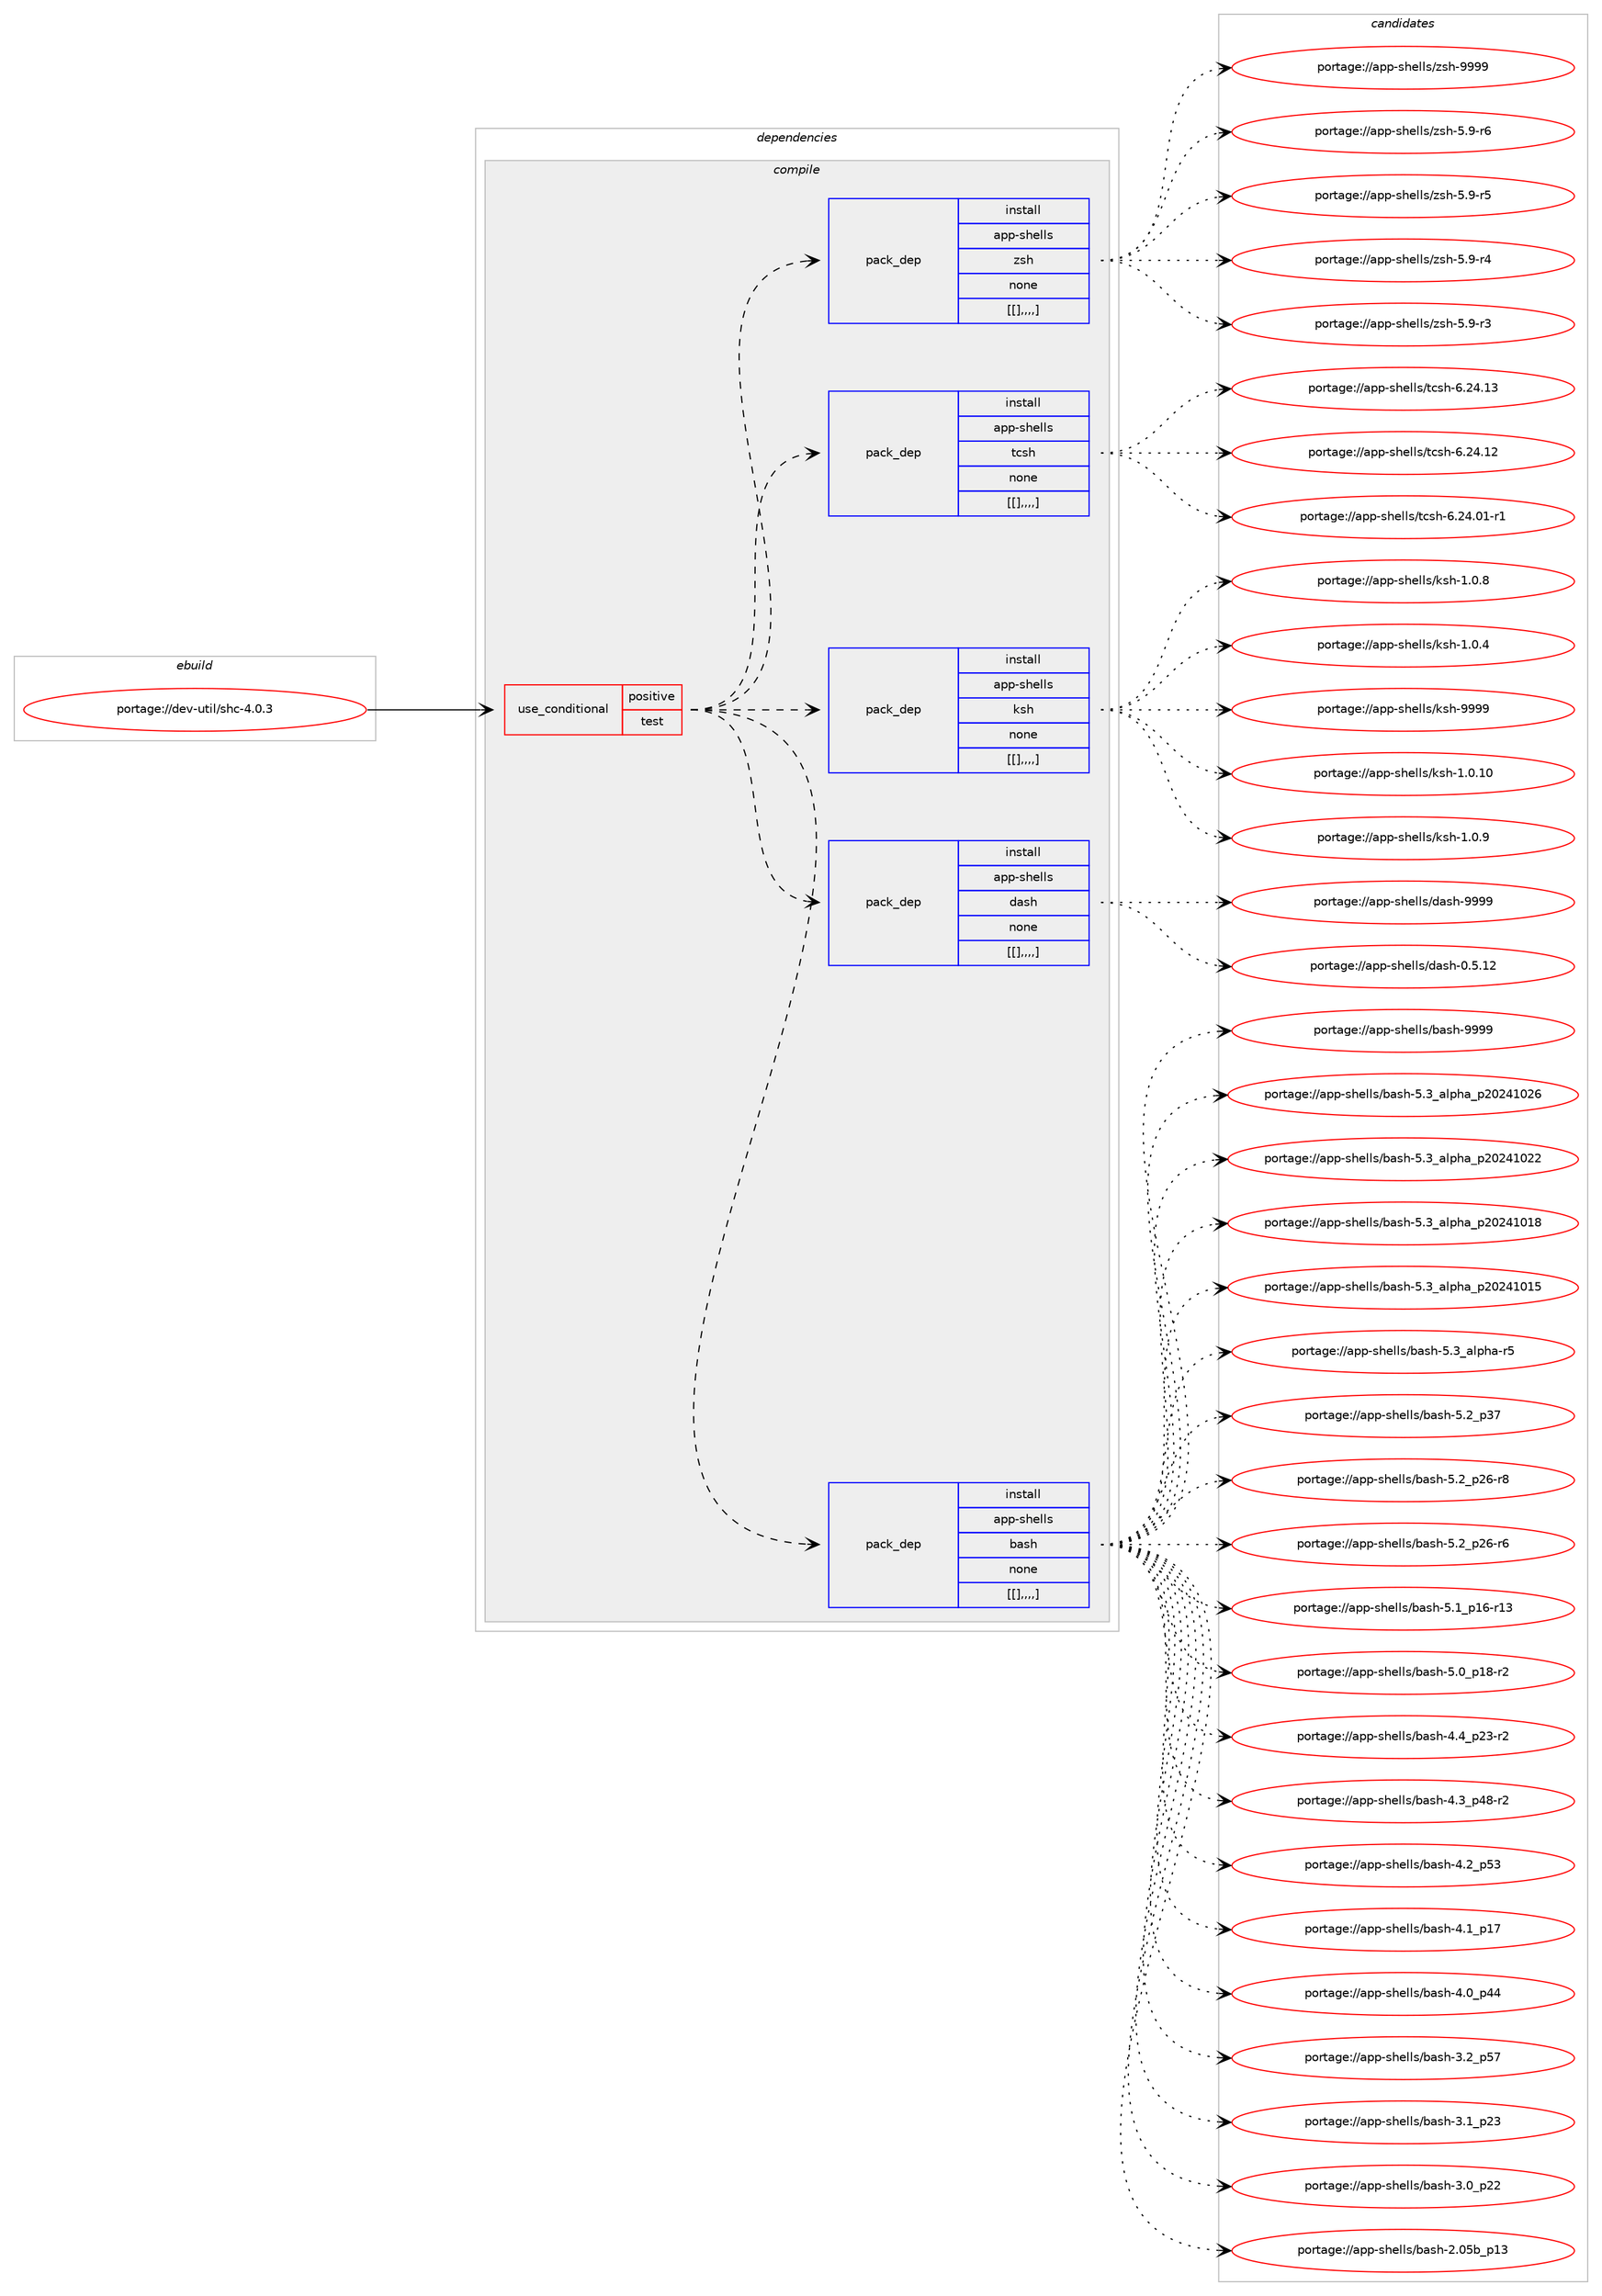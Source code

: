 digraph prolog {

# *************
# Graph options
# *************

newrank=true;
concentrate=true;
compound=true;
graph [rankdir=LR,fontname=Helvetica,fontsize=10,ranksep=1.5];#, ranksep=2.5, nodesep=0.2];
edge  [arrowhead=vee];
node  [fontname=Helvetica,fontsize=10];

# **********
# The ebuild
# **********

subgraph cluster_leftcol {
color=gray;
label=<<i>ebuild</i>>;
id [label="portage://dev-util/shc-4.0.3", color=red, width=4, href="../dev-util/shc-4.0.3.svg"];
}

# ****************
# The dependencies
# ****************

subgraph cluster_midcol {
color=gray;
label=<<i>dependencies</i>>;
subgraph cluster_compile {
fillcolor="#eeeeee";
style=filled;
label=<<i>compile</i>>;
subgraph cond66521 {
dependency231764 [label=<<TABLE BORDER="0" CELLBORDER="1" CELLSPACING="0" CELLPADDING="4"><TR><TD ROWSPAN="3" CELLPADDING="10">use_conditional</TD></TR><TR><TD>positive</TD></TR><TR><TD>test</TD></TR></TABLE>>, shape=none, color=red];
subgraph pack163718 {
dependency231781 [label=<<TABLE BORDER="0" CELLBORDER="1" CELLSPACING="0" CELLPADDING="4" WIDTH="220"><TR><TD ROWSPAN="6" CELLPADDING="30">pack_dep</TD></TR><TR><TD WIDTH="110">install</TD></TR><TR><TD>app-shells</TD></TR><TR><TD>bash</TD></TR><TR><TD>none</TD></TR><TR><TD>[[],,,,]</TD></TR></TABLE>>, shape=none, color=blue];
}
dependency231764:e -> dependency231781:w [weight=20,style="dashed",arrowhead="vee"];
subgraph pack163722 {
dependency231788 [label=<<TABLE BORDER="0" CELLBORDER="1" CELLSPACING="0" CELLPADDING="4" WIDTH="220"><TR><TD ROWSPAN="6" CELLPADDING="30">pack_dep</TD></TR><TR><TD WIDTH="110">install</TD></TR><TR><TD>app-shells</TD></TR><TR><TD>dash</TD></TR><TR><TD>none</TD></TR><TR><TD>[[],,,,]</TD></TR></TABLE>>, shape=none, color=blue];
}
dependency231764:e -> dependency231788:w [weight=20,style="dashed",arrowhead="vee"];
subgraph pack163729 {
dependency231828 [label=<<TABLE BORDER="0" CELLBORDER="1" CELLSPACING="0" CELLPADDING="4" WIDTH="220"><TR><TD ROWSPAN="6" CELLPADDING="30">pack_dep</TD></TR><TR><TD WIDTH="110">install</TD></TR><TR><TD>app-shells</TD></TR><TR><TD>ksh</TD></TR><TR><TD>none</TD></TR><TR><TD>[[],,,,]</TD></TR></TABLE>>, shape=none, color=blue];
}
dependency231764:e -> dependency231828:w [weight=20,style="dashed",arrowhead="vee"];
subgraph pack163756 {
dependency231847 [label=<<TABLE BORDER="0" CELLBORDER="1" CELLSPACING="0" CELLPADDING="4" WIDTH="220"><TR><TD ROWSPAN="6" CELLPADDING="30">pack_dep</TD></TR><TR><TD WIDTH="110">install</TD></TR><TR><TD>app-shells</TD></TR><TR><TD>tcsh</TD></TR><TR><TD>none</TD></TR><TR><TD>[[],,,,]</TD></TR></TABLE>>, shape=none, color=blue];
}
dependency231764:e -> dependency231847:w [weight=20,style="dashed",arrowhead="vee"];
subgraph pack163770 {
dependency231874 [label=<<TABLE BORDER="0" CELLBORDER="1" CELLSPACING="0" CELLPADDING="4" WIDTH="220"><TR><TD ROWSPAN="6" CELLPADDING="30">pack_dep</TD></TR><TR><TD WIDTH="110">install</TD></TR><TR><TD>app-shells</TD></TR><TR><TD>zsh</TD></TR><TR><TD>none</TD></TR><TR><TD>[[],,,,]</TD></TR></TABLE>>, shape=none, color=blue];
}
dependency231764:e -> dependency231874:w [weight=20,style="dashed",arrowhead="vee"];
}
id:e -> dependency231764:w [weight=20,style="solid",arrowhead="vee"];
}
subgraph cluster_compileandrun {
fillcolor="#eeeeee";
style=filled;
label=<<i>compile and run</i>>;
}
subgraph cluster_run {
fillcolor="#eeeeee";
style=filled;
label=<<i>run</i>>;
}
}

# **************
# The candidates
# **************

subgraph cluster_choices {
rank=same;
color=gray;
label=<<i>candidates</i>>;

subgraph choice162976 {
color=black;
nodesep=1;
choice97112112451151041011081081154798971151044557575757 [label="portage://app-shells/bash-9999", color=red, width=4,href="../app-shells/bash-9999.svg"];
choice971121124511510410110810811547989711510445534651959710811210497951125048505249485054 [label="portage://app-shells/bash-5.3_alpha_p20241026", color=red, width=4,href="../app-shells/bash-5.3_alpha_p20241026.svg"];
choice971121124511510410110810811547989711510445534651959710811210497951125048505249485050 [label="portage://app-shells/bash-5.3_alpha_p20241022", color=red, width=4,href="../app-shells/bash-5.3_alpha_p20241022.svg"];
choice971121124511510410110810811547989711510445534651959710811210497951125048505249484956 [label="portage://app-shells/bash-5.3_alpha_p20241018", color=red, width=4,href="../app-shells/bash-5.3_alpha_p20241018.svg"];
choice971121124511510410110810811547989711510445534651959710811210497951125048505249484953 [label="portage://app-shells/bash-5.3_alpha_p20241015", color=red, width=4,href="../app-shells/bash-5.3_alpha_p20241015.svg"];
choice9711211245115104101108108115479897115104455346519597108112104974511453 [label="portage://app-shells/bash-5.3_alpha-r5", color=red, width=4,href="../app-shells/bash-5.3_alpha-r5.svg"];
choice971121124511510410110810811547989711510445534650951125155 [label="portage://app-shells/bash-5.2_p37", color=red, width=4,href="../app-shells/bash-5.2_p37.svg"];
choice9711211245115104101108108115479897115104455346509511250544511456 [label="portage://app-shells/bash-5.2_p26-r8", color=red, width=4,href="../app-shells/bash-5.2_p26-r8.svg"];
choice9711211245115104101108108115479897115104455346509511250544511454 [label="portage://app-shells/bash-5.2_p26-r6", color=red, width=4,href="../app-shells/bash-5.2_p26-r6.svg"];
choice971121124511510410110810811547989711510445534649951124954451144951 [label="portage://app-shells/bash-5.1_p16-r13", color=red, width=4,href="../app-shells/bash-5.1_p16-r13.svg"];
choice9711211245115104101108108115479897115104455346489511249564511450 [label="portage://app-shells/bash-5.0_p18-r2", color=red, width=4,href="../app-shells/bash-5.0_p18-r2.svg"];
choice9711211245115104101108108115479897115104455246529511250514511450 [label="portage://app-shells/bash-4.4_p23-r2", color=red, width=4,href="../app-shells/bash-4.4_p23-r2.svg"];
choice9711211245115104101108108115479897115104455246519511252564511450 [label="portage://app-shells/bash-4.3_p48-r2", color=red, width=4,href="../app-shells/bash-4.3_p48-r2.svg"];
choice971121124511510410110810811547989711510445524650951125351 [label="portage://app-shells/bash-4.2_p53", color=red, width=4,href="../app-shells/bash-4.2_p53.svg"];
choice971121124511510410110810811547989711510445524649951124955 [label="portage://app-shells/bash-4.1_p17", color=red, width=4,href="../app-shells/bash-4.1_p17.svg"];
choice971121124511510410110810811547989711510445524648951125252 [label="portage://app-shells/bash-4.0_p44", color=red, width=4,href="../app-shells/bash-4.0_p44.svg"];
choice971121124511510410110810811547989711510445514650951125355 [label="portage://app-shells/bash-3.2_p57", color=red, width=4,href="../app-shells/bash-3.2_p57.svg"];
choice971121124511510410110810811547989711510445514649951125051 [label="portage://app-shells/bash-3.1_p23", color=red, width=4,href="../app-shells/bash-3.1_p23.svg"];
choice971121124511510410110810811547989711510445514648951125050 [label="portage://app-shells/bash-3.0_p22", color=red, width=4,href="../app-shells/bash-3.0_p22.svg"];
choice9711211245115104101108108115479897115104455046485398951124951 [label="portage://app-shells/bash-2.05b_p13", color=red, width=4,href="../app-shells/bash-2.05b_p13.svg"];
dependency231781:e -> choice97112112451151041011081081154798971151044557575757:w [style=dotted,weight="100"];
dependency231781:e -> choice971121124511510410110810811547989711510445534651959710811210497951125048505249485054:w [style=dotted,weight="100"];
dependency231781:e -> choice971121124511510410110810811547989711510445534651959710811210497951125048505249485050:w [style=dotted,weight="100"];
dependency231781:e -> choice971121124511510410110810811547989711510445534651959710811210497951125048505249484956:w [style=dotted,weight="100"];
dependency231781:e -> choice971121124511510410110810811547989711510445534651959710811210497951125048505249484953:w [style=dotted,weight="100"];
dependency231781:e -> choice9711211245115104101108108115479897115104455346519597108112104974511453:w [style=dotted,weight="100"];
dependency231781:e -> choice971121124511510410110810811547989711510445534650951125155:w [style=dotted,weight="100"];
dependency231781:e -> choice9711211245115104101108108115479897115104455346509511250544511456:w [style=dotted,weight="100"];
dependency231781:e -> choice9711211245115104101108108115479897115104455346509511250544511454:w [style=dotted,weight="100"];
dependency231781:e -> choice971121124511510410110810811547989711510445534649951124954451144951:w [style=dotted,weight="100"];
dependency231781:e -> choice9711211245115104101108108115479897115104455346489511249564511450:w [style=dotted,weight="100"];
dependency231781:e -> choice9711211245115104101108108115479897115104455246529511250514511450:w [style=dotted,weight="100"];
dependency231781:e -> choice9711211245115104101108108115479897115104455246519511252564511450:w [style=dotted,weight="100"];
dependency231781:e -> choice971121124511510410110810811547989711510445524650951125351:w [style=dotted,weight="100"];
dependency231781:e -> choice971121124511510410110810811547989711510445524649951124955:w [style=dotted,weight="100"];
dependency231781:e -> choice971121124511510410110810811547989711510445524648951125252:w [style=dotted,weight="100"];
dependency231781:e -> choice971121124511510410110810811547989711510445514650951125355:w [style=dotted,weight="100"];
dependency231781:e -> choice971121124511510410110810811547989711510445514649951125051:w [style=dotted,weight="100"];
dependency231781:e -> choice971121124511510410110810811547989711510445514648951125050:w [style=dotted,weight="100"];
dependency231781:e -> choice9711211245115104101108108115479897115104455046485398951124951:w [style=dotted,weight="100"];
}
subgraph choice162987 {
color=black;
nodesep=1;
choice971121124511510410110810811547100971151044557575757 [label="portage://app-shells/dash-9999", color=red, width=4,href="../app-shells/dash-9999.svg"];
choice9711211245115104101108108115471009711510445484653464950 [label="portage://app-shells/dash-0.5.12", color=red, width=4,href="../app-shells/dash-0.5.12.svg"];
dependency231788:e -> choice971121124511510410110810811547100971151044557575757:w [style=dotted,weight="100"];
dependency231788:e -> choice9711211245115104101108108115471009711510445484653464950:w [style=dotted,weight="100"];
}
subgraph choice163050 {
color=black;
nodesep=1;
choice9711211245115104101108108115471071151044557575757 [label="portage://app-shells/ksh-9999", color=red, width=4,href="../app-shells/ksh-9999.svg"];
choice97112112451151041011081081154710711510445494648464948 [label="portage://app-shells/ksh-1.0.10", color=red, width=4,href="../app-shells/ksh-1.0.10.svg"];
choice971121124511510410110810811547107115104454946484657 [label="portage://app-shells/ksh-1.0.9", color=red, width=4,href="../app-shells/ksh-1.0.9.svg"];
choice971121124511510410110810811547107115104454946484656 [label="portage://app-shells/ksh-1.0.8", color=red, width=4,href="../app-shells/ksh-1.0.8.svg"];
choice971121124511510410110810811547107115104454946484652 [label="portage://app-shells/ksh-1.0.4", color=red, width=4,href="../app-shells/ksh-1.0.4.svg"];
dependency231828:e -> choice9711211245115104101108108115471071151044557575757:w [style=dotted,weight="100"];
dependency231828:e -> choice97112112451151041011081081154710711510445494648464948:w [style=dotted,weight="100"];
dependency231828:e -> choice971121124511510410110810811547107115104454946484657:w [style=dotted,weight="100"];
dependency231828:e -> choice971121124511510410110810811547107115104454946484656:w [style=dotted,weight="100"];
dependency231828:e -> choice971121124511510410110810811547107115104454946484652:w [style=dotted,weight="100"];
}
subgraph choice163081 {
color=black;
nodesep=1;
choice971121124511510410110810811547116991151044554465052464951 [label="portage://app-shells/tcsh-6.24.13", color=red, width=4,href="../app-shells/tcsh-6.24.13.svg"];
choice971121124511510410110810811547116991151044554465052464950 [label="portage://app-shells/tcsh-6.24.12", color=red, width=4,href="../app-shells/tcsh-6.24.12.svg"];
choice9711211245115104101108108115471169911510445544650524648494511449 [label="portage://app-shells/tcsh-6.24.01-r1", color=red, width=4,href="../app-shells/tcsh-6.24.01-r1.svg"];
dependency231847:e -> choice971121124511510410110810811547116991151044554465052464951:w [style=dotted,weight="100"];
dependency231847:e -> choice971121124511510410110810811547116991151044554465052464950:w [style=dotted,weight="100"];
dependency231847:e -> choice9711211245115104101108108115471169911510445544650524648494511449:w [style=dotted,weight="100"];
}
subgraph choice163135 {
color=black;
nodesep=1;
choice9711211245115104101108108115471221151044557575757 [label="portage://app-shells/zsh-9999", color=red, width=4,href="../app-shells/zsh-9999.svg"];
choice971121124511510410110810811547122115104455346574511454 [label="portage://app-shells/zsh-5.9-r6", color=red, width=4,href="../app-shells/zsh-5.9-r6.svg"];
choice971121124511510410110810811547122115104455346574511453 [label="portage://app-shells/zsh-5.9-r5", color=red, width=4,href="../app-shells/zsh-5.9-r5.svg"];
choice971121124511510410110810811547122115104455346574511452 [label="portage://app-shells/zsh-5.9-r4", color=red, width=4,href="../app-shells/zsh-5.9-r4.svg"];
choice971121124511510410110810811547122115104455346574511451 [label="portage://app-shells/zsh-5.9-r3", color=red, width=4,href="../app-shells/zsh-5.9-r3.svg"];
dependency231874:e -> choice9711211245115104101108108115471221151044557575757:w [style=dotted,weight="100"];
dependency231874:e -> choice971121124511510410110810811547122115104455346574511454:w [style=dotted,weight="100"];
dependency231874:e -> choice971121124511510410110810811547122115104455346574511453:w [style=dotted,weight="100"];
dependency231874:e -> choice971121124511510410110810811547122115104455346574511452:w [style=dotted,weight="100"];
dependency231874:e -> choice971121124511510410110810811547122115104455346574511451:w [style=dotted,weight="100"];
}
}

}
